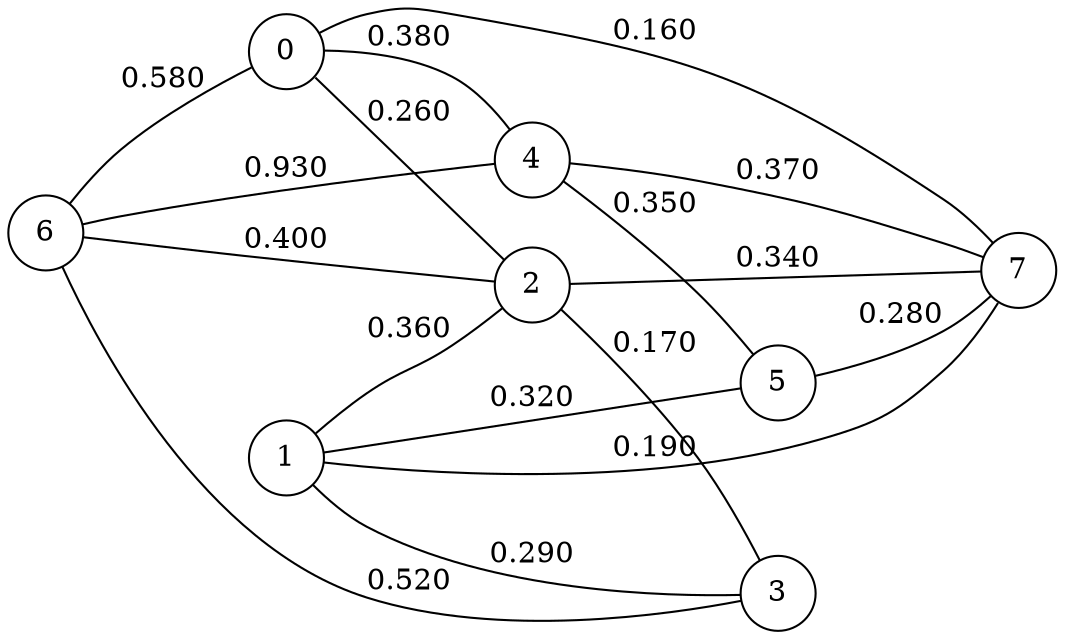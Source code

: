 graph {
rankdir = LR;
node [shape = circle];
6 -- 0 [label="0.580"]
4 -- 7 [label="0.370"]
2 -- 7 [label="0.340"]
4 -- 5 [label="0.350"]
1 -- 3 [label="0.290"]
6 -- 2 [label="0.400"]
0 -- 4 [label="0.380"]
1 -- 2 [label="0.360"]
5 -- 7 [label="0.280"]
1 -- 7 [label="0.190"]
3 -- 6 [label="0.520"]
0 -- 7 [label="0.160"]
1 -- 5 [label="0.320"]
6 -- 4 [label="0.930"]
0 -- 2 [label="0.260"]
2 -- 3 [label="0.170"]
}

